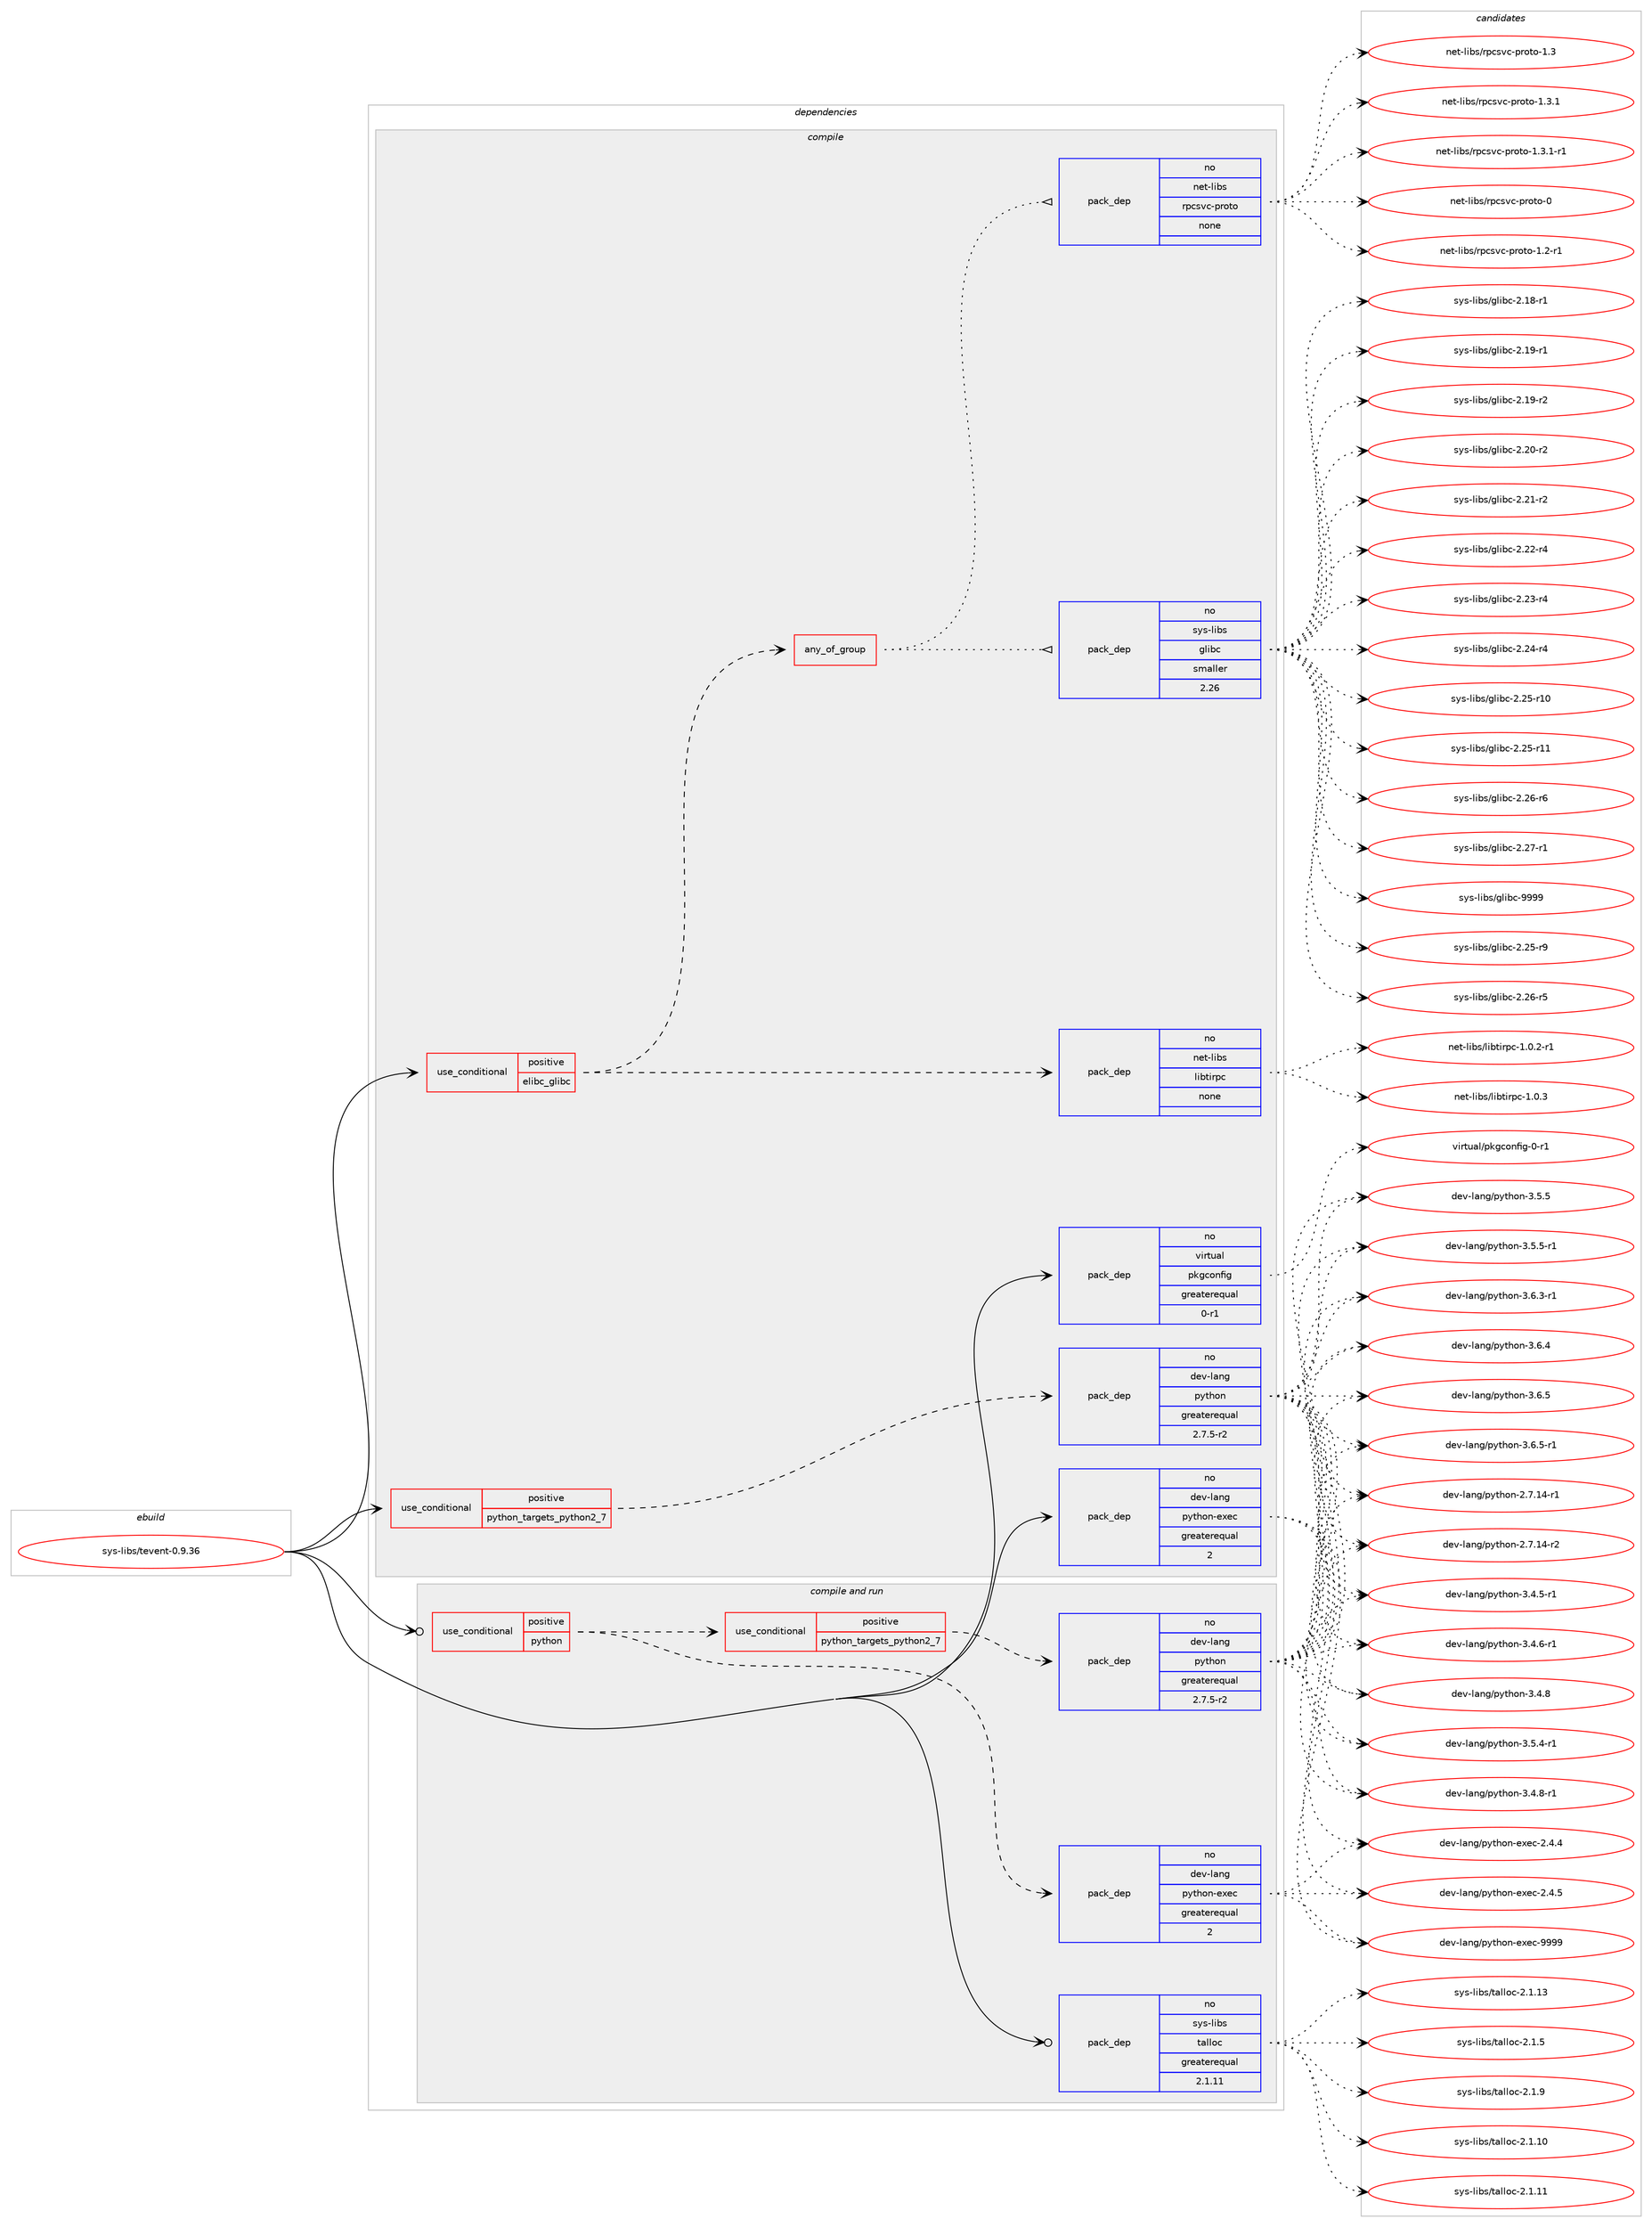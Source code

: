 digraph prolog {

# *************
# Graph options
# *************

newrank=true;
concentrate=true;
compound=true;
graph [rankdir=LR,fontname=Helvetica,fontsize=10,ranksep=1.5];#, ranksep=2.5, nodesep=0.2];
edge  [arrowhead=vee];
node  [fontname=Helvetica,fontsize=10];

# **********
# The ebuild
# **********

subgraph cluster_leftcol {
color=gray;
rank=same;
label=<<i>ebuild</i>>;
id [label="sys-libs/tevent-0.9.36", color=red, width=4, href="../sys-libs/tevent-0.9.36.svg"];
}

# ****************
# The dependencies
# ****************

subgraph cluster_midcol {
color=gray;
label=<<i>dependencies</i>>;
subgraph cluster_compile {
fillcolor="#eeeeee";
style=filled;
label=<<i>compile</i>>;
subgraph cond331 {
dependency5236 [label=<<TABLE BORDER="0" CELLBORDER="1" CELLSPACING="0" CELLPADDING="4"><TR><TD ROWSPAN="3" CELLPADDING="10">use_conditional</TD></TR><TR><TD>positive</TD></TR><TR><TD>elibc_glibc</TD></TR></TABLE>>, shape=none, color=red];
subgraph pack4888 {
dependency5237 [label=<<TABLE BORDER="0" CELLBORDER="1" CELLSPACING="0" CELLPADDING="4" WIDTH="220"><TR><TD ROWSPAN="6" CELLPADDING="30">pack_dep</TD></TR><TR><TD WIDTH="110">no</TD></TR><TR><TD>net-libs</TD></TR><TR><TD>libtirpc</TD></TR><TR><TD>none</TD></TR><TR><TD></TD></TR></TABLE>>, shape=none, color=blue];
}
dependency5236:e -> dependency5237:w [weight=20,style="dashed",arrowhead="vee"];
subgraph any19 {
dependency5238 [label=<<TABLE BORDER="0" CELLBORDER="1" CELLSPACING="0" CELLPADDING="4"><TR><TD CELLPADDING="10">any_of_group</TD></TR></TABLE>>, shape=none, color=red];subgraph pack4889 {
dependency5239 [label=<<TABLE BORDER="0" CELLBORDER="1" CELLSPACING="0" CELLPADDING="4" WIDTH="220"><TR><TD ROWSPAN="6" CELLPADDING="30">pack_dep</TD></TR><TR><TD WIDTH="110">no</TD></TR><TR><TD>net-libs</TD></TR><TR><TD>rpcsvc-proto</TD></TR><TR><TD>none</TD></TR><TR><TD></TD></TR></TABLE>>, shape=none, color=blue];
}
dependency5238:e -> dependency5239:w [weight=20,style="dotted",arrowhead="oinv"];
subgraph pack4890 {
dependency5240 [label=<<TABLE BORDER="0" CELLBORDER="1" CELLSPACING="0" CELLPADDING="4" WIDTH="220"><TR><TD ROWSPAN="6" CELLPADDING="30">pack_dep</TD></TR><TR><TD WIDTH="110">no</TD></TR><TR><TD>sys-libs</TD></TR><TR><TD>glibc</TD></TR><TR><TD>smaller</TD></TR><TR><TD>2.26</TD></TR></TABLE>>, shape=none, color=blue];
}
dependency5238:e -> dependency5240:w [weight=20,style="dotted",arrowhead="oinv"];
}
dependency5236:e -> dependency5238:w [weight=20,style="dashed",arrowhead="vee"];
}
id:e -> dependency5236:w [weight=20,style="solid",arrowhead="vee"];
subgraph cond332 {
dependency5241 [label=<<TABLE BORDER="0" CELLBORDER="1" CELLSPACING="0" CELLPADDING="4"><TR><TD ROWSPAN="3" CELLPADDING="10">use_conditional</TD></TR><TR><TD>positive</TD></TR><TR><TD>python_targets_python2_7</TD></TR></TABLE>>, shape=none, color=red];
subgraph pack4891 {
dependency5242 [label=<<TABLE BORDER="0" CELLBORDER="1" CELLSPACING="0" CELLPADDING="4" WIDTH="220"><TR><TD ROWSPAN="6" CELLPADDING="30">pack_dep</TD></TR><TR><TD WIDTH="110">no</TD></TR><TR><TD>dev-lang</TD></TR><TR><TD>python</TD></TR><TR><TD>greaterequal</TD></TR><TR><TD>2.7.5-r2</TD></TR></TABLE>>, shape=none, color=blue];
}
dependency5241:e -> dependency5242:w [weight=20,style="dashed",arrowhead="vee"];
}
id:e -> dependency5241:w [weight=20,style="solid",arrowhead="vee"];
subgraph pack4892 {
dependency5243 [label=<<TABLE BORDER="0" CELLBORDER="1" CELLSPACING="0" CELLPADDING="4" WIDTH="220"><TR><TD ROWSPAN="6" CELLPADDING="30">pack_dep</TD></TR><TR><TD WIDTH="110">no</TD></TR><TR><TD>dev-lang</TD></TR><TR><TD>python-exec</TD></TR><TR><TD>greaterequal</TD></TR><TR><TD>2</TD></TR></TABLE>>, shape=none, color=blue];
}
id:e -> dependency5243:w [weight=20,style="solid",arrowhead="vee"];
subgraph pack4893 {
dependency5244 [label=<<TABLE BORDER="0" CELLBORDER="1" CELLSPACING="0" CELLPADDING="4" WIDTH="220"><TR><TD ROWSPAN="6" CELLPADDING="30">pack_dep</TD></TR><TR><TD WIDTH="110">no</TD></TR><TR><TD>virtual</TD></TR><TR><TD>pkgconfig</TD></TR><TR><TD>greaterequal</TD></TR><TR><TD>0-r1</TD></TR></TABLE>>, shape=none, color=blue];
}
id:e -> dependency5244:w [weight=20,style="solid",arrowhead="vee"];
}
subgraph cluster_compileandrun {
fillcolor="#eeeeee";
style=filled;
label=<<i>compile and run</i>>;
subgraph cond333 {
dependency5245 [label=<<TABLE BORDER="0" CELLBORDER="1" CELLSPACING="0" CELLPADDING="4"><TR><TD ROWSPAN="3" CELLPADDING="10">use_conditional</TD></TR><TR><TD>positive</TD></TR><TR><TD>python</TD></TR></TABLE>>, shape=none, color=red];
subgraph cond334 {
dependency5246 [label=<<TABLE BORDER="0" CELLBORDER="1" CELLSPACING="0" CELLPADDING="4"><TR><TD ROWSPAN="3" CELLPADDING="10">use_conditional</TD></TR><TR><TD>positive</TD></TR><TR><TD>python_targets_python2_7</TD></TR></TABLE>>, shape=none, color=red];
subgraph pack4894 {
dependency5247 [label=<<TABLE BORDER="0" CELLBORDER="1" CELLSPACING="0" CELLPADDING="4" WIDTH="220"><TR><TD ROWSPAN="6" CELLPADDING="30">pack_dep</TD></TR><TR><TD WIDTH="110">no</TD></TR><TR><TD>dev-lang</TD></TR><TR><TD>python</TD></TR><TR><TD>greaterequal</TD></TR><TR><TD>2.7.5-r2</TD></TR></TABLE>>, shape=none, color=blue];
}
dependency5246:e -> dependency5247:w [weight=20,style="dashed",arrowhead="vee"];
}
dependency5245:e -> dependency5246:w [weight=20,style="dashed",arrowhead="vee"];
subgraph pack4895 {
dependency5248 [label=<<TABLE BORDER="0" CELLBORDER="1" CELLSPACING="0" CELLPADDING="4" WIDTH="220"><TR><TD ROWSPAN="6" CELLPADDING="30">pack_dep</TD></TR><TR><TD WIDTH="110">no</TD></TR><TR><TD>dev-lang</TD></TR><TR><TD>python-exec</TD></TR><TR><TD>greaterequal</TD></TR><TR><TD>2</TD></TR></TABLE>>, shape=none, color=blue];
}
dependency5245:e -> dependency5248:w [weight=20,style="dashed",arrowhead="vee"];
}
id:e -> dependency5245:w [weight=20,style="solid",arrowhead="odotvee"];
subgraph pack4896 {
dependency5249 [label=<<TABLE BORDER="0" CELLBORDER="1" CELLSPACING="0" CELLPADDING="4" WIDTH="220"><TR><TD ROWSPAN="6" CELLPADDING="30">pack_dep</TD></TR><TR><TD WIDTH="110">no</TD></TR><TR><TD>sys-libs</TD></TR><TR><TD>talloc</TD></TR><TR><TD>greaterequal</TD></TR><TR><TD>2.1.11</TD></TR></TABLE>>, shape=none, color=blue];
}
id:e -> dependency5249:w [weight=20,style="solid",arrowhead="odotvee"];
}
subgraph cluster_run {
fillcolor="#eeeeee";
style=filled;
label=<<i>run</i>>;
}
}

# **************
# The candidates
# **************

subgraph cluster_choices {
rank=same;
color=gray;
label=<<i>candidates</i>>;

subgraph choice4888 {
color=black;
nodesep=1;
choice11010111645108105981154710810598116105114112994549464846504511449 [label="net-libs/libtirpc-1.0.2-r1", color=red, width=4,href="../net-libs/libtirpc-1.0.2-r1.svg"];
choice1101011164510810598115471081059811610511411299454946484651 [label="net-libs/libtirpc-1.0.3", color=red, width=4,href="../net-libs/libtirpc-1.0.3.svg"];
dependency5237:e -> choice11010111645108105981154710810598116105114112994549464846504511449:w [style=dotted,weight="100"];
dependency5237:e -> choice1101011164510810598115471081059811610511411299454946484651:w [style=dotted,weight="100"];
}
subgraph choice4889 {
color=black;
nodesep=1;
choice1101011164510810598115471141129911511899451121141111161114548 [label="net-libs/rpcsvc-proto-0", color=red, width=4,href="../net-libs/rpcsvc-proto-0.svg"];
choice110101116451081059811547114112991151189945112114111116111454946504511449 [label="net-libs/rpcsvc-proto-1.2-r1", color=red, width=4,href="../net-libs/rpcsvc-proto-1.2-r1.svg"];
choice11010111645108105981154711411299115118994511211411111611145494651 [label="net-libs/rpcsvc-proto-1.3", color=red, width=4,href="../net-libs/rpcsvc-proto-1.3.svg"];
choice110101116451081059811547114112991151189945112114111116111454946514649 [label="net-libs/rpcsvc-proto-1.3.1", color=red, width=4,href="../net-libs/rpcsvc-proto-1.3.1.svg"];
choice1101011164510810598115471141129911511899451121141111161114549465146494511449 [label="net-libs/rpcsvc-proto-1.3.1-r1", color=red, width=4,href="../net-libs/rpcsvc-proto-1.3.1-r1.svg"];
dependency5239:e -> choice1101011164510810598115471141129911511899451121141111161114548:w [style=dotted,weight="100"];
dependency5239:e -> choice110101116451081059811547114112991151189945112114111116111454946504511449:w [style=dotted,weight="100"];
dependency5239:e -> choice11010111645108105981154711411299115118994511211411111611145494651:w [style=dotted,weight="100"];
dependency5239:e -> choice110101116451081059811547114112991151189945112114111116111454946514649:w [style=dotted,weight="100"];
dependency5239:e -> choice1101011164510810598115471141129911511899451121141111161114549465146494511449:w [style=dotted,weight="100"];
}
subgraph choice4890 {
color=black;
nodesep=1;
choice115121115451081059811547103108105989945504650534511457 [label="sys-libs/glibc-2.25-r9", color=red, width=4,href="../sys-libs/glibc-2.25-r9.svg"];
choice115121115451081059811547103108105989945504650544511453 [label="sys-libs/glibc-2.26-r5", color=red, width=4,href="../sys-libs/glibc-2.26-r5.svg"];
choice115121115451081059811547103108105989945504649564511449 [label="sys-libs/glibc-2.18-r1", color=red, width=4,href="../sys-libs/glibc-2.18-r1.svg"];
choice115121115451081059811547103108105989945504649574511449 [label="sys-libs/glibc-2.19-r1", color=red, width=4,href="../sys-libs/glibc-2.19-r1.svg"];
choice115121115451081059811547103108105989945504649574511450 [label="sys-libs/glibc-2.19-r2", color=red, width=4,href="../sys-libs/glibc-2.19-r2.svg"];
choice115121115451081059811547103108105989945504650484511450 [label="sys-libs/glibc-2.20-r2", color=red, width=4,href="../sys-libs/glibc-2.20-r2.svg"];
choice115121115451081059811547103108105989945504650494511450 [label="sys-libs/glibc-2.21-r2", color=red, width=4,href="../sys-libs/glibc-2.21-r2.svg"];
choice115121115451081059811547103108105989945504650504511452 [label="sys-libs/glibc-2.22-r4", color=red, width=4,href="../sys-libs/glibc-2.22-r4.svg"];
choice115121115451081059811547103108105989945504650514511452 [label="sys-libs/glibc-2.23-r4", color=red, width=4,href="../sys-libs/glibc-2.23-r4.svg"];
choice115121115451081059811547103108105989945504650524511452 [label="sys-libs/glibc-2.24-r4", color=red, width=4,href="../sys-libs/glibc-2.24-r4.svg"];
choice11512111545108105981154710310810598994550465053451144948 [label="sys-libs/glibc-2.25-r10", color=red, width=4,href="../sys-libs/glibc-2.25-r10.svg"];
choice11512111545108105981154710310810598994550465053451144949 [label="sys-libs/glibc-2.25-r11", color=red, width=4,href="../sys-libs/glibc-2.25-r11.svg"];
choice115121115451081059811547103108105989945504650544511454 [label="sys-libs/glibc-2.26-r6", color=red, width=4,href="../sys-libs/glibc-2.26-r6.svg"];
choice115121115451081059811547103108105989945504650554511449 [label="sys-libs/glibc-2.27-r1", color=red, width=4,href="../sys-libs/glibc-2.27-r1.svg"];
choice11512111545108105981154710310810598994557575757 [label="sys-libs/glibc-9999", color=red, width=4,href="../sys-libs/glibc-9999.svg"];
dependency5240:e -> choice115121115451081059811547103108105989945504650534511457:w [style=dotted,weight="100"];
dependency5240:e -> choice115121115451081059811547103108105989945504650544511453:w [style=dotted,weight="100"];
dependency5240:e -> choice115121115451081059811547103108105989945504649564511449:w [style=dotted,weight="100"];
dependency5240:e -> choice115121115451081059811547103108105989945504649574511449:w [style=dotted,weight="100"];
dependency5240:e -> choice115121115451081059811547103108105989945504649574511450:w [style=dotted,weight="100"];
dependency5240:e -> choice115121115451081059811547103108105989945504650484511450:w [style=dotted,weight="100"];
dependency5240:e -> choice115121115451081059811547103108105989945504650494511450:w [style=dotted,weight="100"];
dependency5240:e -> choice115121115451081059811547103108105989945504650504511452:w [style=dotted,weight="100"];
dependency5240:e -> choice115121115451081059811547103108105989945504650514511452:w [style=dotted,weight="100"];
dependency5240:e -> choice115121115451081059811547103108105989945504650524511452:w [style=dotted,weight="100"];
dependency5240:e -> choice11512111545108105981154710310810598994550465053451144948:w [style=dotted,weight="100"];
dependency5240:e -> choice11512111545108105981154710310810598994550465053451144949:w [style=dotted,weight="100"];
dependency5240:e -> choice115121115451081059811547103108105989945504650544511454:w [style=dotted,weight="100"];
dependency5240:e -> choice115121115451081059811547103108105989945504650554511449:w [style=dotted,weight="100"];
dependency5240:e -> choice11512111545108105981154710310810598994557575757:w [style=dotted,weight="100"];
}
subgraph choice4891 {
color=black;
nodesep=1;
choice100101118451089711010347112121116104111110455046554649524511449 [label="dev-lang/python-2.7.14-r1", color=red, width=4,href="../dev-lang/python-2.7.14-r1.svg"];
choice100101118451089711010347112121116104111110455046554649524511450 [label="dev-lang/python-2.7.14-r2", color=red, width=4,href="../dev-lang/python-2.7.14-r2.svg"];
choice1001011184510897110103471121211161041111104551465246534511449 [label="dev-lang/python-3.4.5-r1", color=red, width=4,href="../dev-lang/python-3.4.5-r1.svg"];
choice1001011184510897110103471121211161041111104551465246544511449 [label="dev-lang/python-3.4.6-r1", color=red, width=4,href="../dev-lang/python-3.4.6-r1.svg"];
choice100101118451089711010347112121116104111110455146524656 [label="dev-lang/python-3.4.8", color=red, width=4,href="../dev-lang/python-3.4.8.svg"];
choice1001011184510897110103471121211161041111104551465246564511449 [label="dev-lang/python-3.4.8-r1", color=red, width=4,href="../dev-lang/python-3.4.8-r1.svg"];
choice1001011184510897110103471121211161041111104551465346524511449 [label="dev-lang/python-3.5.4-r1", color=red, width=4,href="../dev-lang/python-3.5.4-r1.svg"];
choice100101118451089711010347112121116104111110455146534653 [label="dev-lang/python-3.5.5", color=red, width=4,href="../dev-lang/python-3.5.5.svg"];
choice1001011184510897110103471121211161041111104551465346534511449 [label="dev-lang/python-3.5.5-r1", color=red, width=4,href="../dev-lang/python-3.5.5-r1.svg"];
choice1001011184510897110103471121211161041111104551465446514511449 [label="dev-lang/python-3.6.3-r1", color=red, width=4,href="../dev-lang/python-3.6.3-r1.svg"];
choice100101118451089711010347112121116104111110455146544652 [label="dev-lang/python-3.6.4", color=red, width=4,href="../dev-lang/python-3.6.4.svg"];
choice100101118451089711010347112121116104111110455146544653 [label="dev-lang/python-3.6.5", color=red, width=4,href="../dev-lang/python-3.6.5.svg"];
choice1001011184510897110103471121211161041111104551465446534511449 [label="dev-lang/python-3.6.5-r1", color=red, width=4,href="../dev-lang/python-3.6.5-r1.svg"];
dependency5242:e -> choice100101118451089711010347112121116104111110455046554649524511449:w [style=dotted,weight="100"];
dependency5242:e -> choice100101118451089711010347112121116104111110455046554649524511450:w [style=dotted,weight="100"];
dependency5242:e -> choice1001011184510897110103471121211161041111104551465246534511449:w [style=dotted,weight="100"];
dependency5242:e -> choice1001011184510897110103471121211161041111104551465246544511449:w [style=dotted,weight="100"];
dependency5242:e -> choice100101118451089711010347112121116104111110455146524656:w [style=dotted,weight="100"];
dependency5242:e -> choice1001011184510897110103471121211161041111104551465246564511449:w [style=dotted,weight="100"];
dependency5242:e -> choice1001011184510897110103471121211161041111104551465346524511449:w [style=dotted,weight="100"];
dependency5242:e -> choice100101118451089711010347112121116104111110455146534653:w [style=dotted,weight="100"];
dependency5242:e -> choice1001011184510897110103471121211161041111104551465346534511449:w [style=dotted,weight="100"];
dependency5242:e -> choice1001011184510897110103471121211161041111104551465446514511449:w [style=dotted,weight="100"];
dependency5242:e -> choice100101118451089711010347112121116104111110455146544652:w [style=dotted,weight="100"];
dependency5242:e -> choice100101118451089711010347112121116104111110455146544653:w [style=dotted,weight="100"];
dependency5242:e -> choice1001011184510897110103471121211161041111104551465446534511449:w [style=dotted,weight="100"];
}
subgraph choice4892 {
color=black;
nodesep=1;
choice1001011184510897110103471121211161041111104510112010199455046524652 [label="dev-lang/python-exec-2.4.4", color=red, width=4,href="../dev-lang/python-exec-2.4.4.svg"];
choice1001011184510897110103471121211161041111104510112010199455046524653 [label="dev-lang/python-exec-2.4.5", color=red, width=4,href="../dev-lang/python-exec-2.4.5.svg"];
choice10010111845108971101034711212111610411111045101120101994557575757 [label="dev-lang/python-exec-9999", color=red, width=4,href="../dev-lang/python-exec-9999.svg"];
dependency5243:e -> choice1001011184510897110103471121211161041111104510112010199455046524652:w [style=dotted,weight="100"];
dependency5243:e -> choice1001011184510897110103471121211161041111104510112010199455046524653:w [style=dotted,weight="100"];
dependency5243:e -> choice10010111845108971101034711212111610411111045101120101994557575757:w [style=dotted,weight="100"];
}
subgraph choice4893 {
color=black;
nodesep=1;
choice11810511411611797108471121071039911111010210510345484511449 [label="virtual/pkgconfig-0-r1", color=red, width=4,href="../virtual/pkgconfig-0-r1.svg"];
dependency5244:e -> choice11810511411611797108471121071039911111010210510345484511449:w [style=dotted,weight="100"];
}
subgraph choice4894 {
color=black;
nodesep=1;
choice100101118451089711010347112121116104111110455046554649524511449 [label="dev-lang/python-2.7.14-r1", color=red, width=4,href="../dev-lang/python-2.7.14-r1.svg"];
choice100101118451089711010347112121116104111110455046554649524511450 [label="dev-lang/python-2.7.14-r2", color=red, width=4,href="../dev-lang/python-2.7.14-r2.svg"];
choice1001011184510897110103471121211161041111104551465246534511449 [label="dev-lang/python-3.4.5-r1", color=red, width=4,href="../dev-lang/python-3.4.5-r1.svg"];
choice1001011184510897110103471121211161041111104551465246544511449 [label="dev-lang/python-3.4.6-r1", color=red, width=4,href="../dev-lang/python-3.4.6-r1.svg"];
choice100101118451089711010347112121116104111110455146524656 [label="dev-lang/python-3.4.8", color=red, width=4,href="../dev-lang/python-3.4.8.svg"];
choice1001011184510897110103471121211161041111104551465246564511449 [label="dev-lang/python-3.4.8-r1", color=red, width=4,href="../dev-lang/python-3.4.8-r1.svg"];
choice1001011184510897110103471121211161041111104551465346524511449 [label="dev-lang/python-3.5.4-r1", color=red, width=4,href="../dev-lang/python-3.5.4-r1.svg"];
choice100101118451089711010347112121116104111110455146534653 [label="dev-lang/python-3.5.5", color=red, width=4,href="../dev-lang/python-3.5.5.svg"];
choice1001011184510897110103471121211161041111104551465346534511449 [label="dev-lang/python-3.5.5-r1", color=red, width=4,href="../dev-lang/python-3.5.5-r1.svg"];
choice1001011184510897110103471121211161041111104551465446514511449 [label="dev-lang/python-3.6.3-r1", color=red, width=4,href="../dev-lang/python-3.6.3-r1.svg"];
choice100101118451089711010347112121116104111110455146544652 [label="dev-lang/python-3.6.4", color=red, width=4,href="../dev-lang/python-3.6.4.svg"];
choice100101118451089711010347112121116104111110455146544653 [label="dev-lang/python-3.6.5", color=red, width=4,href="../dev-lang/python-3.6.5.svg"];
choice1001011184510897110103471121211161041111104551465446534511449 [label="dev-lang/python-3.6.5-r1", color=red, width=4,href="../dev-lang/python-3.6.5-r1.svg"];
dependency5247:e -> choice100101118451089711010347112121116104111110455046554649524511449:w [style=dotted,weight="100"];
dependency5247:e -> choice100101118451089711010347112121116104111110455046554649524511450:w [style=dotted,weight="100"];
dependency5247:e -> choice1001011184510897110103471121211161041111104551465246534511449:w [style=dotted,weight="100"];
dependency5247:e -> choice1001011184510897110103471121211161041111104551465246544511449:w [style=dotted,weight="100"];
dependency5247:e -> choice100101118451089711010347112121116104111110455146524656:w [style=dotted,weight="100"];
dependency5247:e -> choice1001011184510897110103471121211161041111104551465246564511449:w [style=dotted,weight="100"];
dependency5247:e -> choice1001011184510897110103471121211161041111104551465346524511449:w [style=dotted,weight="100"];
dependency5247:e -> choice100101118451089711010347112121116104111110455146534653:w [style=dotted,weight="100"];
dependency5247:e -> choice1001011184510897110103471121211161041111104551465346534511449:w [style=dotted,weight="100"];
dependency5247:e -> choice1001011184510897110103471121211161041111104551465446514511449:w [style=dotted,weight="100"];
dependency5247:e -> choice100101118451089711010347112121116104111110455146544652:w [style=dotted,weight="100"];
dependency5247:e -> choice100101118451089711010347112121116104111110455146544653:w [style=dotted,weight="100"];
dependency5247:e -> choice1001011184510897110103471121211161041111104551465446534511449:w [style=dotted,weight="100"];
}
subgraph choice4895 {
color=black;
nodesep=1;
choice1001011184510897110103471121211161041111104510112010199455046524652 [label="dev-lang/python-exec-2.4.4", color=red, width=4,href="../dev-lang/python-exec-2.4.4.svg"];
choice1001011184510897110103471121211161041111104510112010199455046524653 [label="dev-lang/python-exec-2.4.5", color=red, width=4,href="../dev-lang/python-exec-2.4.5.svg"];
choice10010111845108971101034711212111610411111045101120101994557575757 [label="dev-lang/python-exec-9999", color=red, width=4,href="../dev-lang/python-exec-9999.svg"];
dependency5248:e -> choice1001011184510897110103471121211161041111104510112010199455046524652:w [style=dotted,weight="100"];
dependency5248:e -> choice1001011184510897110103471121211161041111104510112010199455046524653:w [style=dotted,weight="100"];
dependency5248:e -> choice10010111845108971101034711212111610411111045101120101994557575757:w [style=dotted,weight="100"];
}
subgraph choice4896 {
color=black;
nodesep=1;
choice115121115451081059811547116971081081119945504649464948 [label="sys-libs/talloc-2.1.10", color=red, width=4,href="../sys-libs/talloc-2.1.10.svg"];
choice115121115451081059811547116971081081119945504649464949 [label="sys-libs/talloc-2.1.11", color=red, width=4,href="../sys-libs/talloc-2.1.11.svg"];
choice115121115451081059811547116971081081119945504649464951 [label="sys-libs/talloc-2.1.13", color=red, width=4,href="../sys-libs/talloc-2.1.13.svg"];
choice1151211154510810598115471169710810811199455046494653 [label="sys-libs/talloc-2.1.5", color=red, width=4,href="../sys-libs/talloc-2.1.5.svg"];
choice1151211154510810598115471169710810811199455046494657 [label="sys-libs/talloc-2.1.9", color=red, width=4,href="../sys-libs/talloc-2.1.9.svg"];
dependency5249:e -> choice115121115451081059811547116971081081119945504649464948:w [style=dotted,weight="100"];
dependency5249:e -> choice115121115451081059811547116971081081119945504649464949:w [style=dotted,weight="100"];
dependency5249:e -> choice115121115451081059811547116971081081119945504649464951:w [style=dotted,weight="100"];
dependency5249:e -> choice1151211154510810598115471169710810811199455046494653:w [style=dotted,weight="100"];
dependency5249:e -> choice1151211154510810598115471169710810811199455046494657:w [style=dotted,weight="100"];
}
}

}
